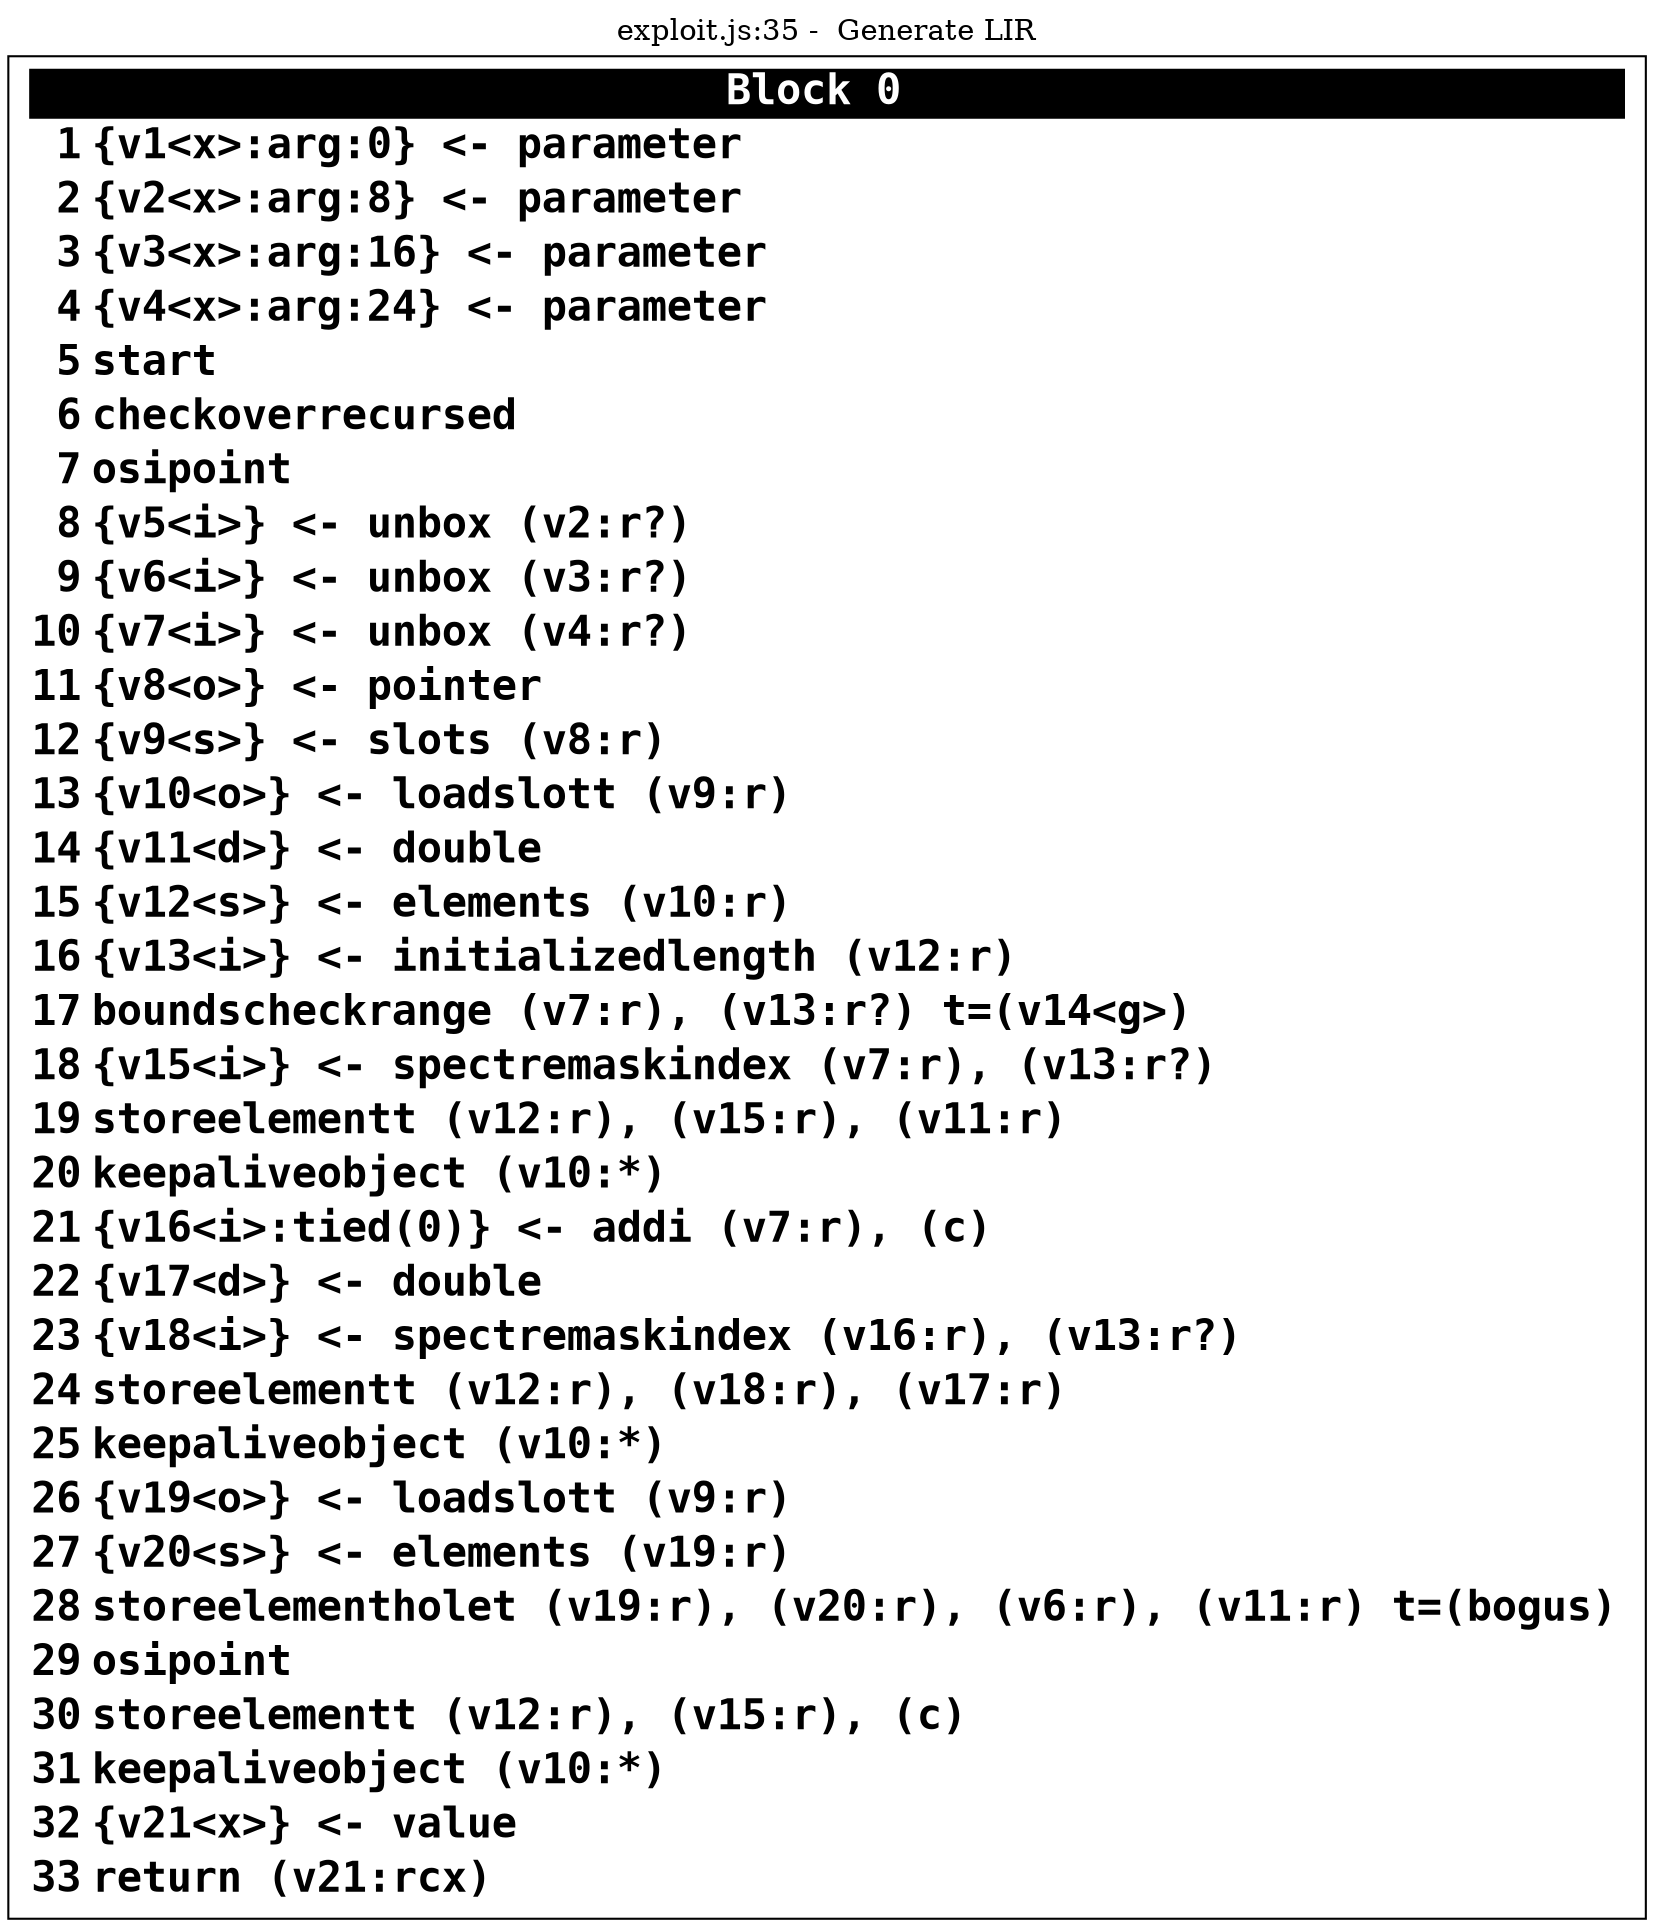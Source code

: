 digraph {
labelloc = t;
labelfontsize = 30;
label = "exploit.js:35 -  Generate LIR";
  rankdir=TB
  splines=true

  "Block0" [ shape=box fontsize=20 fontname="Consolas Bold" label=<<table border="0" cellborder="0" cellpadding="1"><tr><td align="center" bgcolor="black" colspan="3"><font color="white">Block 0 </font></td></tr><tr><td align="right" port="i1">1</td><td align="left">{v1&lt;x&gt;:arg:0} &lt;- parameter</td></tr><tr><td align="right" port="i2">2</td><td align="left">{v2&lt;x&gt;:arg:8} &lt;- parameter</td></tr><tr><td align="right" port="i3">3</td><td align="left">{v3&lt;x&gt;:arg:16} &lt;- parameter</td></tr><tr><td align="right" port="i4">4</td><td align="left">{v4&lt;x&gt;:arg:24} &lt;- parameter</td></tr><tr><td align="right" port="i5">5</td><td align="left">start</td></tr><tr><td align="right" port="i6">6</td><td align="left">checkoverrecursed</td></tr><tr><td align="right" port="i7">7</td><td align="left">osipoint</td></tr><tr><td align="right" port="i8">8</td><td align="left">{v5&lt;i&gt;} &lt;- unbox (v2:r?)</td></tr><tr><td align="right" port="i9">9</td><td align="left">{v6&lt;i&gt;} &lt;- unbox (v3:r?)</td></tr><tr><td align="right" port="i10">10</td><td align="left">{v7&lt;i&gt;} &lt;- unbox (v4:r?)</td></tr><tr><td align="right" port="i11">11</td><td align="left">{v8&lt;o&gt;} &lt;- pointer</td></tr><tr><td align="right" port="i12">12</td><td align="left">{v9&lt;s&gt;} &lt;- slots (v8:r)</td></tr><tr><td align="right" port="i13">13</td><td align="left">{v10&lt;o&gt;} &lt;- loadslott (v9:r)</td></tr><tr><td align="right" port="i14">14</td><td align="left">{v11&lt;d&gt;} &lt;- double</td></tr><tr><td align="right" port="i15">15</td><td align="left">{v12&lt;s&gt;} &lt;- elements (v10:r)</td></tr><tr><td align="right" port="i16">16</td><td align="left">{v13&lt;i&gt;} &lt;- initializedlength (v12:r)</td></tr><tr><td align="right" port="i17">17</td><td align="left">boundscheckrange (v7:r), (v13:r?) t=(v14&lt;g&gt;)</td></tr><tr><td align="right" port="i18">18</td><td align="left">{v15&lt;i&gt;} &lt;- spectremaskindex (v7:r), (v13:r?)</td></tr><tr><td align="right" port="i19">19</td><td align="left">storeelementt (v12:r), (v15:r), (v11:r)</td></tr><tr><td align="right" port="i20">20</td><td align="left">keepaliveobject (v10:*)</td></tr><tr><td align="right" port="i21">21</td><td align="left">{v16&lt;i&gt;:tied(0)} &lt;- addi (v7:r), (c)</td></tr><tr><td align="right" port="i22">22</td><td align="left">{v17&lt;d&gt;} &lt;- double</td></tr><tr><td align="right" port="i23">23</td><td align="left">{v18&lt;i&gt;} &lt;- spectremaskindex (v16:r), (v13:r?)</td></tr><tr><td align="right" port="i24">24</td><td align="left">storeelementt (v12:r), (v18:r), (v17:r)</td></tr><tr><td align="right" port="i25">25</td><td align="left">keepaliveobject (v10:*)</td></tr><tr><td align="right" port="i26">26</td><td align="left">{v19&lt;o&gt;} &lt;- loadslott (v9:r)</td></tr><tr><td align="right" port="i27">27</td><td align="left">{v20&lt;s&gt;} &lt;- elements (v19:r)</td></tr><tr><td align="right" port="i28">28</td><td align="left">storeelementholet (v19:r), (v20:r), (v6:r), (v11:r) t=(bogus)</td></tr><tr><td align="right" port="i29">29</td><td align="left">osipoint</td></tr><tr><td align="right" port="i30">30</td><td align="left">storeelementt (v12:r), (v15:r), (c)</td></tr><tr><td align="right" port="i31">31</td><td align="left">keepaliveobject (v10:*)</td></tr><tr><td align="right" port="i32">32</td><td align="left">{v21&lt;x&gt;} &lt;- value</td></tr><tr><td align="right" port="i33">33</td><td align="left">return (v21:rcx)</td></tr></table>> ] ;

}
